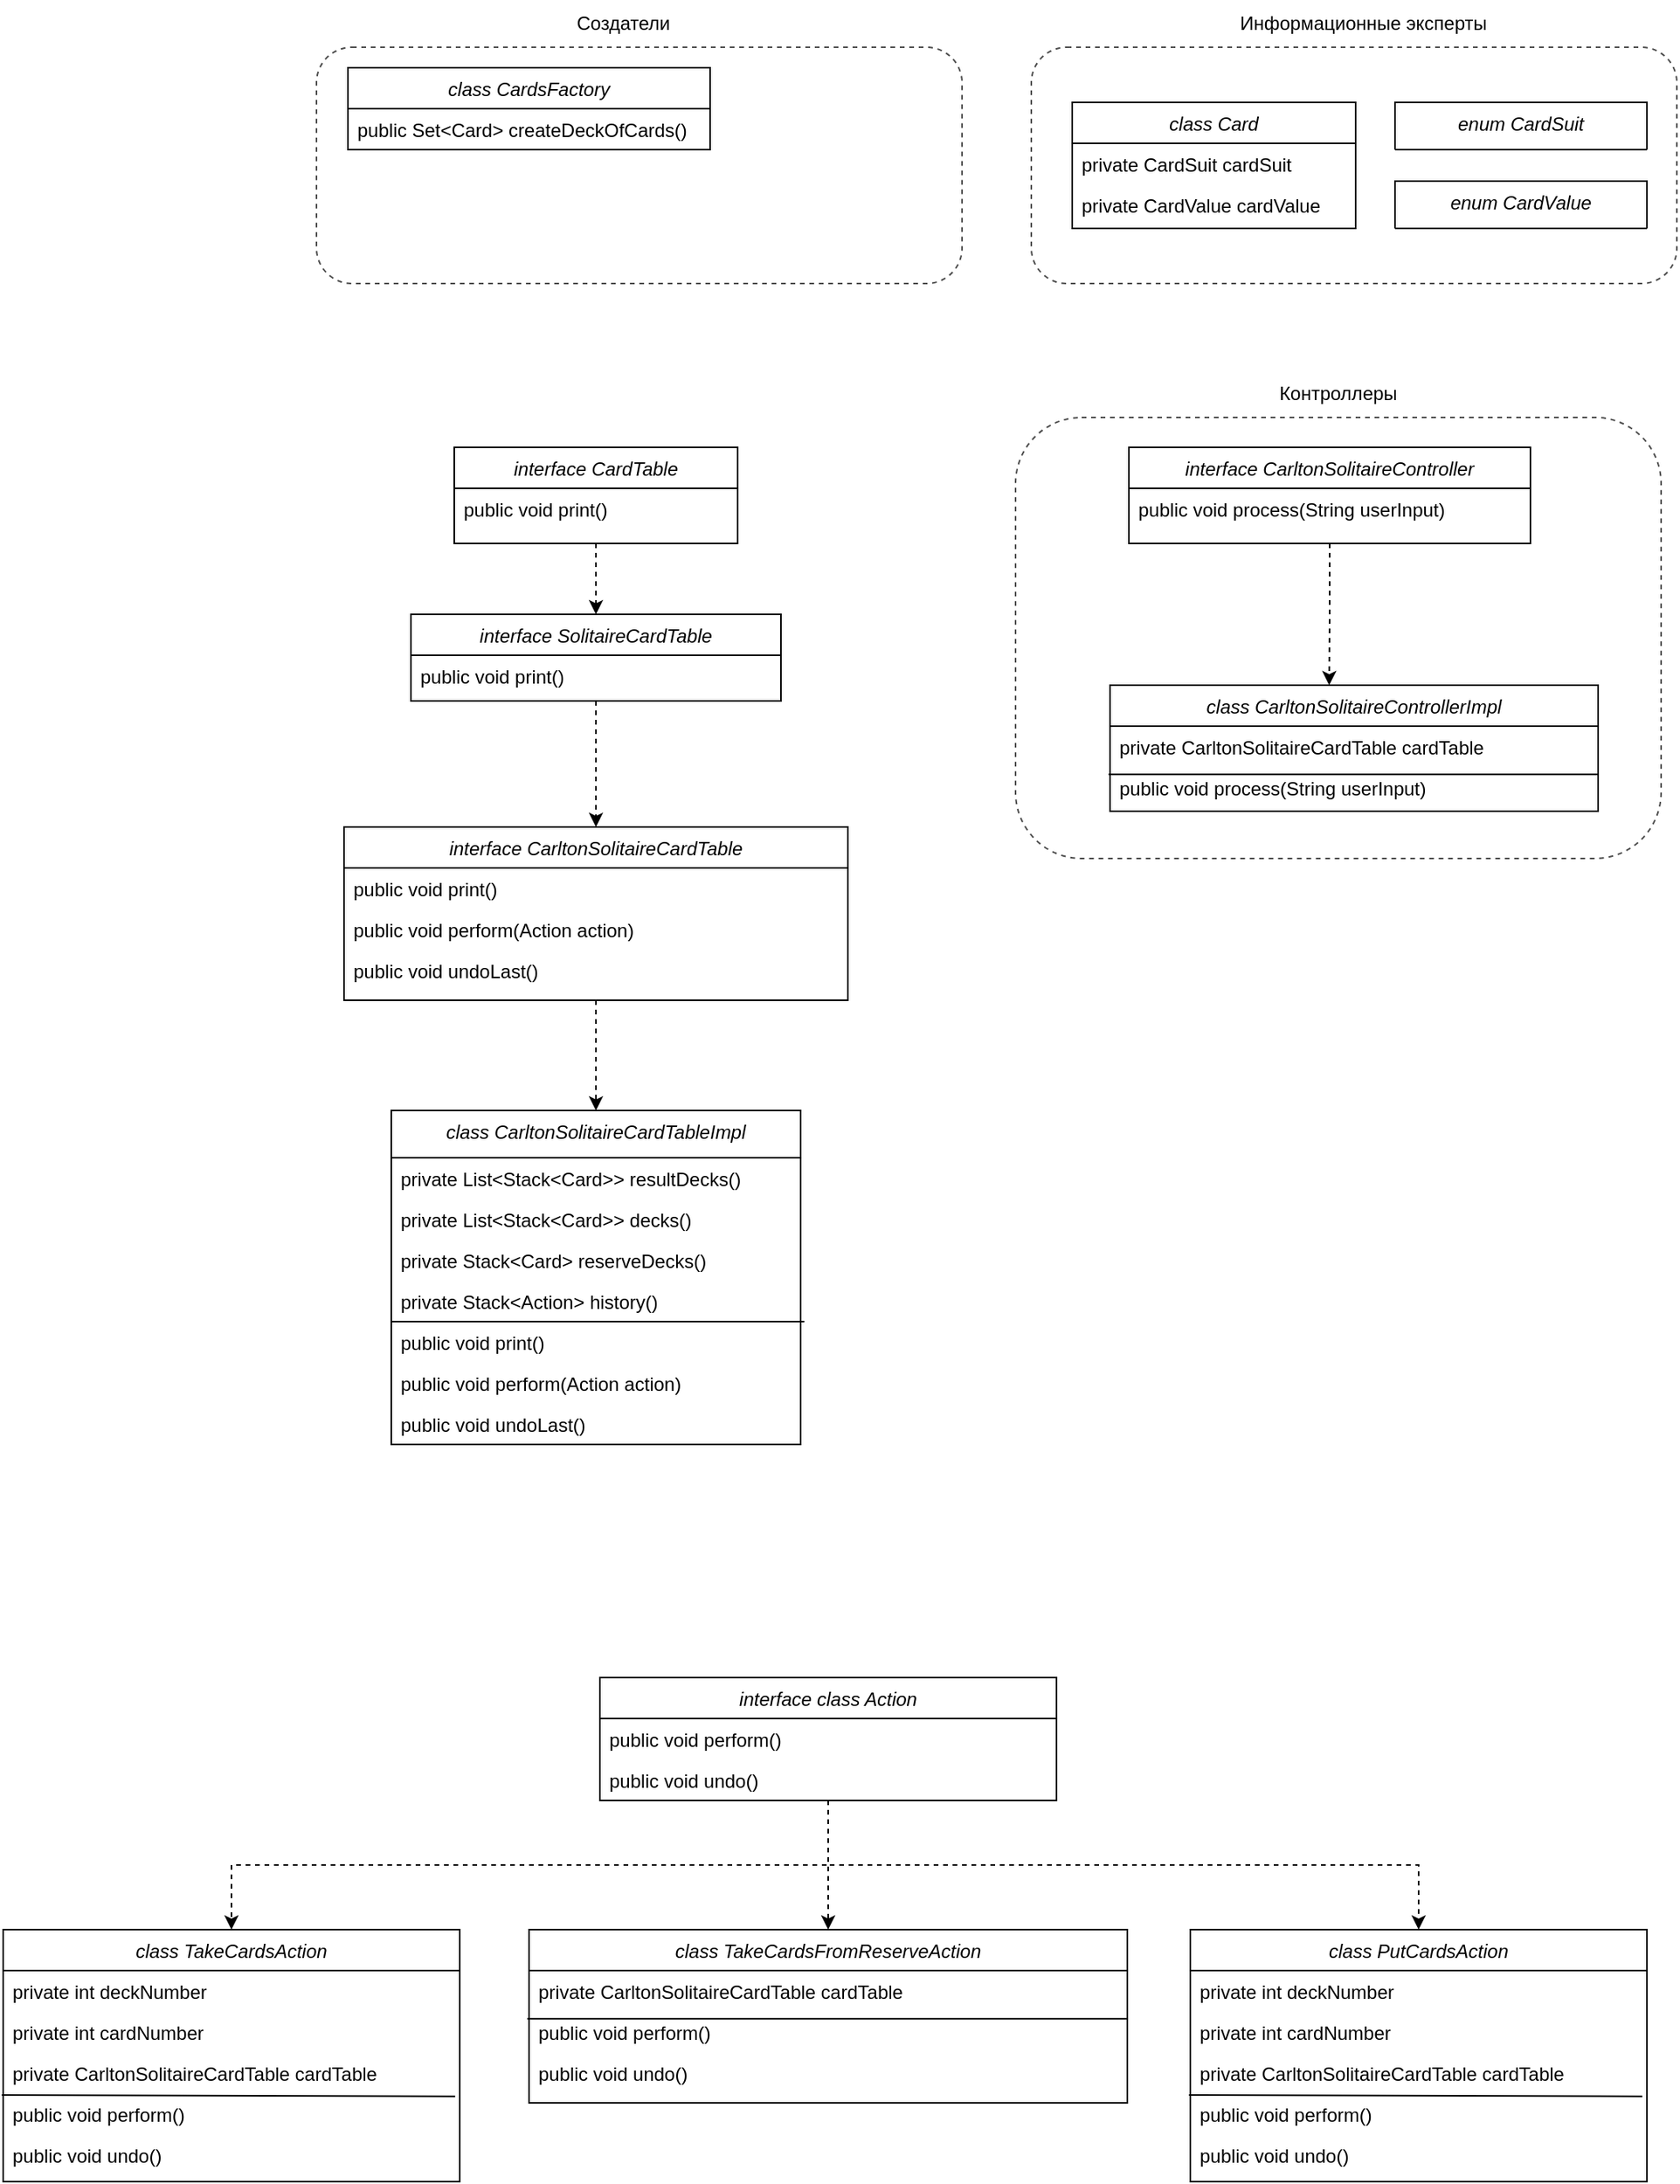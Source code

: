 <mxfile version="18.0.3" type="device"><diagram id="C5RBs43oDa-KdzZeNtuy" name="Page-1"><mxGraphModel dx="2249" dy="761" grid="1" gridSize="10" guides="1" tooltips="1" connect="1" arrows="1" fold="1" page="1" pageScale="1" pageWidth="827" pageHeight="1169" math="0" shadow="0"><root><mxCell id="WIyWlLk6GJQsqaUBKTNV-0"/><mxCell id="WIyWlLk6GJQsqaUBKTNV-1" parent="WIyWlLk6GJQsqaUBKTNV-0"/><mxCell id="zkfFHV4jXpPFQw0GAbJ--0" value="class Card" style="swimlane;fontStyle=2;align=center;verticalAlign=top;childLayout=stackLayout;horizontal=1;startSize=26;horizontalStack=0;resizeParent=1;resizeLast=0;collapsible=1;marginBottom=0;rounded=0;shadow=0;strokeWidth=1;" parent="WIyWlLk6GJQsqaUBKTNV-1" vertex="1"><mxGeometry x="440" y="260" width="180" height="80" as="geometry"><mxRectangle x="230" y="140" width="160" height="26" as="alternateBounds"/></mxGeometry></mxCell><mxCell id="zkfFHV4jXpPFQw0GAbJ--1" value="private CardSuit cardSuit" style="text;align=left;verticalAlign=top;spacingLeft=4;spacingRight=4;overflow=hidden;rotatable=0;points=[[0,0.5],[1,0.5]];portConstraint=eastwest;" parent="zkfFHV4jXpPFQw0GAbJ--0" vertex="1"><mxGeometry y="26" width="180" height="26" as="geometry"/></mxCell><mxCell id="zkfFHV4jXpPFQw0GAbJ--2" value="private CardValue cardValue" style="text;align=left;verticalAlign=top;spacingLeft=4;spacingRight=4;overflow=hidden;rotatable=0;points=[[0,0.5],[1,0.5]];portConstraint=eastwest;rounded=0;shadow=0;html=0;" parent="zkfFHV4jXpPFQw0GAbJ--0" vertex="1"><mxGeometry y="52" width="180" height="26" as="geometry"/></mxCell><mxCell id="oxHZnAVrVutn-E2Pflvw-9" value="enum CardSuit" style="swimlane;fontStyle=2;align=center;verticalAlign=top;childLayout=stackLayout;horizontal=1;startSize=60;horizontalStack=0;resizeParent=1;resizeLast=0;collapsible=1;marginBottom=0;rounded=0;shadow=0;strokeWidth=1;" parent="WIyWlLk6GJQsqaUBKTNV-1" vertex="1"><mxGeometry x="645" y="260" width="160" height="30" as="geometry"><mxRectangle x="230" y="140" width="160" height="26" as="alternateBounds"/></mxGeometry></mxCell><mxCell id="oxHZnAVrVutn-E2Pflvw-21" value="enum CardValue" style="swimlane;fontStyle=2;align=center;verticalAlign=top;childLayout=stackLayout;horizontal=1;startSize=60;horizontalStack=0;resizeParent=1;resizeLast=0;collapsible=1;marginBottom=0;rounded=0;shadow=0;strokeWidth=1;" parent="WIyWlLk6GJQsqaUBKTNV-1" vertex="1"><mxGeometry x="645" y="310" width="160" height="30" as="geometry"><mxRectangle x="230" y="140" width="160" height="26" as="alternateBounds"/></mxGeometry></mxCell><mxCell id="oxHZnAVrVutn-E2Pflvw-24" value="class CardsFactory" style="swimlane;fontStyle=2;align=center;verticalAlign=top;childLayout=stackLayout;horizontal=1;startSize=26;horizontalStack=0;resizeParent=1;resizeLast=0;collapsible=1;marginBottom=0;rounded=0;shadow=0;strokeWidth=1;" parent="WIyWlLk6GJQsqaUBKTNV-1" vertex="1"><mxGeometry x="-20" y="238" width="230" height="52" as="geometry"><mxRectangle x="230" y="140" width="160" height="26" as="alternateBounds"/></mxGeometry></mxCell><mxCell id="oxHZnAVrVutn-E2Pflvw-25" value="public Set&lt;Card&gt; createDeckOfCards()" style="text;align=left;verticalAlign=top;spacingLeft=4;spacingRight=4;overflow=hidden;rotatable=0;points=[[0,0.5],[1,0.5]];portConstraint=eastwest;" parent="oxHZnAVrVutn-E2Pflvw-24" vertex="1"><mxGeometry y="26" width="230" height="26" as="geometry"/></mxCell><mxCell id="oxHZnAVrVutn-E2Pflvw-30" value="" style="rounded=1;whiteSpace=wrap;html=1;fillColor=none;dashed=1;strokeColor=#4D4D4D;" parent="WIyWlLk6GJQsqaUBKTNV-1" vertex="1"><mxGeometry x="414" y="225" width="410" height="150" as="geometry"/></mxCell><mxCell id="oxHZnAVrVutn-E2Pflvw-31" value="Информационные эксперты" style="text;html=1;strokeColor=none;fillColor=none;align=center;verticalAlign=middle;whiteSpace=wrap;rounded=0;" parent="WIyWlLk6GJQsqaUBKTNV-1" vertex="1"><mxGeometry x="500" y="195" width="250" height="30" as="geometry"/></mxCell><mxCell id="oxHZnAVrVutn-E2Pflvw-32" value="" style="rounded=1;whiteSpace=wrap;html=1;fillColor=none;dashed=1;strokeColor=#4D4D4D;" parent="WIyWlLk6GJQsqaUBKTNV-1" vertex="1"><mxGeometry x="-40" y="225" width="410" height="150" as="geometry"/></mxCell><mxCell id="oxHZnAVrVutn-E2Pflvw-33" value="Создатели" style="text;html=1;strokeColor=none;fillColor=none;align=center;verticalAlign=middle;whiteSpace=wrap;rounded=0;" parent="WIyWlLk6GJQsqaUBKTNV-1" vertex="1"><mxGeometry x="30" y="195" width="250" height="30" as="geometry"/></mxCell><mxCell id="oxHZnAVrVutn-E2Pflvw-107" style="edgeStyle=orthogonalEdgeStyle;rounded=0;orthogonalLoop=1;jettySize=auto;html=1;exitX=0.5;exitY=1;exitDx=0;exitDy=0;entryX=0.5;entryY=0;entryDx=0;entryDy=0;dashed=1;" parent="WIyWlLk6GJQsqaUBKTNV-1" source="oxHZnAVrVutn-E2Pflvw-34" target="oxHZnAVrVutn-E2Pflvw-46" edge="1"><mxGeometry relative="1" as="geometry"/></mxCell><mxCell id="oxHZnAVrVutn-E2Pflvw-34" value="interface CardTable" style="swimlane;fontStyle=2;align=center;verticalAlign=top;childLayout=stackLayout;horizontal=1;startSize=26;horizontalStack=0;resizeParent=1;resizeLast=0;collapsible=1;marginBottom=0;rounded=0;shadow=0;strokeWidth=1;" parent="WIyWlLk6GJQsqaUBKTNV-1" vertex="1"><mxGeometry x="47.5" y="479" width="180" height="61" as="geometry"><mxRectangle x="230" y="140" width="160" height="26" as="alternateBounds"/></mxGeometry></mxCell><mxCell id="oxHZnAVrVutn-E2Pflvw-35" value="public void print()" style="text;align=left;verticalAlign=top;spacingLeft=4;spacingRight=4;overflow=hidden;rotatable=0;points=[[0,0.5],[1,0.5]];portConstraint=eastwest;" parent="oxHZnAVrVutn-E2Pflvw-34" vertex="1"><mxGeometry y="26" width="180" height="26" as="geometry"/></mxCell><mxCell id="oxHZnAVrVutn-E2Pflvw-36" value="class CarltonSolitaireCardTableImpl" style="swimlane;fontStyle=2;align=center;verticalAlign=top;childLayout=stackLayout;horizontal=1;startSize=30;horizontalStack=0;resizeParent=1;resizeLast=0;collapsible=1;marginBottom=0;rounded=0;shadow=0;strokeWidth=1;" parent="WIyWlLk6GJQsqaUBKTNV-1" vertex="1"><mxGeometry x="7.5" y="900" width="260" height="212" as="geometry"><mxRectangle x="230" y="140" width="160" height="26" as="alternateBounds"/></mxGeometry></mxCell><mxCell id="oxHZnAVrVutn-E2Pflvw-38" value="private List&lt;Stack&lt;Card&gt;&gt; resultDecks()" style="text;align=left;verticalAlign=top;spacingLeft=4;spacingRight=4;overflow=hidden;rotatable=0;points=[[0,0.5],[1,0.5]];portConstraint=eastwest;" parent="oxHZnAVrVutn-E2Pflvw-36" vertex="1"><mxGeometry y="30" width="260" height="26" as="geometry"/></mxCell><mxCell id="oxHZnAVrVutn-E2Pflvw-45" value="private List&lt;Stack&lt;Card&gt;&gt; decks()" style="text;align=left;verticalAlign=top;spacingLeft=4;spacingRight=4;overflow=hidden;rotatable=0;points=[[0,0.5],[1,0.5]];portConstraint=eastwest;" parent="oxHZnAVrVutn-E2Pflvw-36" vertex="1"><mxGeometry y="56" width="260" height="26" as="geometry"/></mxCell><mxCell id="oxHZnAVrVutn-E2Pflvw-44" value="private Stack&lt;Card&gt; reserveDecks()" style="text;align=left;verticalAlign=top;spacingLeft=4;spacingRight=4;overflow=hidden;rotatable=0;points=[[0,0.5],[1,0.5]];portConstraint=eastwest;" parent="oxHZnAVrVutn-E2Pflvw-36" vertex="1"><mxGeometry y="82" width="260" height="26" as="geometry"/></mxCell><mxCell id="oxHZnAVrVutn-E2Pflvw-58" value="private Stack&lt;Action&gt; history()" style="text;align=left;verticalAlign=top;spacingLeft=4;spacingRight=4;overflow=hidden;rotatable=0;points=[[0,0.5],[1,0.5]];portConstraint=eastwest;" parent="oxHZnAVrVutn-E2Pflvw-36" vertex="1"><mxGeometry y="108" width="260" height="26" as="geometry"/></mxCell><mxCell id="oxHZnAVrVutn-E2Pflvw-40" value="public void print()" style="text;align=left;verticalAlign=top;spacingLeft=4;spacingRight=4;overflow=hidden;rotatable=0;points=[[0,0.5],[1,0.5]];portConstraint=eastwest;strokeColor=none;" parent="oxHZnAVrVutn-E2Pflvw-36" vertex="1"><mxGeometry y="134" width="260" height="26" as="geometry"/></mxCell><mxCell id="oxHZnAVrVutn-E2Pflvw-89" value="" style="endArrow=none;html=1;rounded=0;entryX=1.009;entryY=0.002;entryDx=0;entryDy=0;entryPerimeter=0;" parent="oxHZnAVrVutn-E2Pflvw-36" target="oxHZnAVrVutn-E2Pflvw-40" edge="1"><mxGeometry width="50" height="50" relative="1" as="geometry"><mxPoint y="134" as="sourcePoint"/><mxPoint x="100" y="159" as="targetPoint"/></mxGeometry></mxCell><mxCell id="oxHZnAVrVutn-E2Pflvw-87" value="public void perform(Action action)" style="text;align=left;verticalAlign=top;spacingLeft=4;spacingRight=4;overflow=hidden;rotatable=0;points=[[0,0.5],[1,0.5]];portConstraint=eastwest;" parent="oxHZnAVrVutn-E2Pflvw-36" vertex="1"><mxGeometry y="160" width="260" height="26" as="geometry"/></mxCell><mxCell id="oxHZnAVrVutn-E2Pflvw-88" value="public void undoLast()" style="text;align=left;verticalAlign=top;spacingLeft=4;spacingRight=4;overflow=hidden;rotatable=0;points=[[0,0.5],[1,0.5]];portConstraint=eastwest;" parent="oxHZnAVrVutn-E2Pflvw-36" vertex="1"><mxGeometry y="186" width="260" height="26" as="geometry"/></mxCell><mxCell id="oxHZnAVrVutn-E2Pflvw-108" style="edgeStyle=orthogonalEdgeStyle;rounded=0;orthogonalLoop=1;jettySize=auto;html=1;exitX=0.5;exitY=1;exitDx=0;exitDy=0;entryX=0.5;entryY=0;entryDx=0;entryDy=0;dashed=1;" parent="WIyWlLk6GJQsqaUBKTNV-1" source="oxHZnAVrVutn-E2Pflvw-46" target="oxHZnAVrVutn-E2Pflvw-52" edge="1"><mxGeometry relative="1" as="geometry"/></mxCell><mxCell id="oxHZnAVrVutn-E2Pflvw-46" value="interface SolitaireCardTable" style="swimlane;fontStyle=2;align=center;verticalAlign=top;childLayout=stackLayout;horizontal=1;startSize=26;horizontalStack=0;resizeParent=1;resizeLast=0;collapsible=1;marginBottom=0;rounded=0;shadow=0;strokeWidth=1;" parent="WIyWlLk6GJQsqaUBKTNV-1" vertex="1"><mxGeometry x="20" y="585" width="235" height="55" as="geometry"><mxRectangle x="230" y="140" width="160" height="26" as="alternateBounds"/></mxGeometry></mxCell><mxCell id="oxHZnAVrVutn-E2Pflvw-47" value="public void print()" style="text;align=left;verticalAlign=top;spacingLeft=4;spacingRight=4;overflow=hidden;rotatable=0;points=[[0,0.5],[1,0.5]];portConstraint=eastwest;" parent="oxHZnAVrVutn-E2Pflvw-46" vertex="1"><mxGeometry y="26" width="235" height="26" as="geometry"/></mxCell><mxCell id="oxHZnAVrVutn-E2Pflvw-109" style="edgeStyle=orthogonalEdgeStyle;rounded=0;orthogonalLoop=1;jettySize=auto;html=1;exitX=0.5;exitY=1;exitDx=0;exitDy=0;entryX=0.5;entryY=0;entryDx=0;entryDy=0;dashed=1;" parent="WIyWlLk6GJQsqaUBKTNV-1" source="oxHZnAVrVutn-E2Pflvw-52" target="oxHZnAVrVutn-E2Pflvw-36" edge="1"><mxGeometry relative="1" as="geometry"/></mxCell><mxCell id="oxHZnAVrVutn-E2Pflvw-52" value="interface CarltonSolitaireCardTable" style="swimlane;fontStyle=2;align=center;verticalAlign=top;childLayout=stackLayout;horizontal=1;startSize=26;horizontalStack=0;resizeParent=1;resizeLast=0;collapsible=1;marginBottom=0;rounded=0;shadow=0;strokeWidth=1;" parent="WIyWlLk6GJQsqaUBKTNV-1" vertex="1"><mxGeometry x="-22.5" y="720" width="320" height="110" as="geometry"><mxRectangle x="230" y="140" width="160" height="26" as="alternateBounds"/></mxGeometry></mxCell><mxCell id="oxHZnAVrVutn-E2Pflvw-53" value="public void print()" style="text;align=left;verticalAlign=top;spacingLeft=4;spacingRight=4;overflow=hidden;rotatable=0;points=[[0,0.5],[1,0.5]];portConstraint=eastwest;" parent="oxHZnAVrVutn-E2Pflvw-52" vertex="1"><mxGeometry y="26" width="320" height="26" as="geometry"/></mxCell><mxCell id="oxHZnAVrVutn-E2Pflvw-55" value="public void perform(Action action)" style="text;align=left;verticalAlign=top;spacingLeft=4;spacingRight=4;overflow=hidden;rotatable=0;points=[[0,0.5],[1,0.5]];portConstraint=eastwest;" parent="oxHZnAVrVutn-E2Pflvw-52" vertex="1"><mxGeometry y="52" width="320" height="26" as="geometry"/></mxCell><mxCell id="oxHZnAVrVutn-E2Pflvw-86" value="public void undoLast()" style="text;align=left;verticalAlign=top;spacingLeft=4;spacingRight=4;overflow=hidden;rotatable=0;points=[[0,0.5],[1,0.5]];portConstraint=eastwest;" parent="oxHZnAVrVutn-E2Pflvw-52" vertex="1"><mxGeometry y="78" width="320" height="26" as="geometry"/></mxCell><mxCell id="oxHZnAVrVutn-E2Pflvw-103" style="edgeStyle=orthogonalEdgeStyle;rounded=0;orthogonalLoop=1;jettySize=auto;html=1;exitX=0.5;exitY=1;exitDx=0;exitDy=0;entryX=0.5;entryY=0;entryDx=0;entryDy=0;dashed=1;" parent="WIyWlLk6GJQsqaUBKTNV-1" source="oxHZnAVrVutn-E2Pflvw-59" target="oxHZnAVrVutn-E2Pflvw-75" edge="1"><mxGeometry relative="1" as="geometry"/></mxCell><mxCell id="oxHZnAVrVutn-E2Pflvw-104" style="edgeStyle=orthogonalEdgeStyle;rounded=0;orthogonalLoop=1;jettySize=auto;html=1;exitX=0.5;exitY=1;exitDx=0;exitDy=0;entryX=0.5;entryY=0;entryDx=0;entryDy=0;dashed=1;" parent="WIyWlLk6GJQsqaUBKTNV-1" source="oxHZnAVrVutn-E2Pflvw-59" target="oxHZnAVrVutn-E2Pflvw-67" edge="1"><mxGeometry relative="1" as="geometry"/></mxCell><mxCell id="oxHZnAVrVutn-E2Pflvw-105" style="edgeStyle=orthogonalEdgeStyle;rounded=0;orthogonalLoop=1;jettySize=auto;html=1;exitX=0.5;exitY=1;exitDx=0;exitDy=0;entryX=0.5;entryY=0;entryDx=0;entryDy=0;dashed=1;" parent="WIyWlLk6GJQsqaUBKTNV-1" source="oxHZnAVrVutn-E2Pflvw-59" target="oxHZnAVrVutn-E2Pflvw-96" edge="1"><mxGeometry relative="1" as="geometry"/></mxCell><mxCell id="oxHZnAVrVutn-E2Pflvw-59" value="interface class Action" style="swimlane;fontStyle=2;align=center;verticalAlign=top;childLayout=stackLayout;horizontal=1;startSize=26;horizontalStack=0;resizeParent=1;resizeLast=0;collapsible=1;marginBottom=0;rounded=0;shadow=0;strokeWidth=1;" parent="WIyWlLk6GJQsqaUBKTNV-1" vertex="1"><mxGeometry x="140" y="1260" width="290" height="78" as="geometry"><mxRectangle x="230" y="140" width="160" height="26" as="alternateBounds"/></mxGeometry></mxCell><mxCell id="oxHZnAVrVutn-E2Pflvw-63" value="public void perform()" style="text;align=left;verticalAlign=top;spacingLeft=4;spacingRight=4;overflow=hidden;rotatable=0;points=[[0,0.5],[1,0.5]];portConstraint=eastwest;" parent="oxHZnAVrVutn-E2Pflvw-59" vertex="1"><mxGeometry y="26" width="290" height="26" as="geometry"/></mxCell><mxCell id="oxHZnAVrVutn-E2Pflvw-65" value="public void undo()" style="text;align=left;verticalAlign=top;spacingLeft=4;spacingRight=4;overflow=hidden;rotatable=0;points=[[0,0.5],[1,0.5]];portConstraint=eastwest;" parent="oxHZnAVrVutn-E2Pflvw-59" vertex="1"><mxGeometry y="52" width="290" height="26" as="geometry"/></mxCell><mxCell id="oxHZnAVrVutn-E2Pflvw-67" value="class TakeCardsAction" style="swimlane;fontStyle=2;align=center;verticalAlign=top;childLayout=stackLayout;horizontal=1;startSize=26;horizontalStack=0;resizeParent=1;resizeLast=0;collapsible=1;marginBottom=0;rounded=0;shadow=0;strokeWidth=1;" parent="WIyWlLk6GJQsqaUBKTNV-1" vertex="1"><mxGeometry x="-239" y="1420" width="290" height="160" as="geometry"><mxRectangle x="230" y="140" width="160" height="26" as="alternateBounds"/></mxGeometry></mxCell><mxCell id="oxHZnAVrVutn-E2Pflvw-90" value="private int deckNumber" style="text;align=left;verticalAlign=top;spacingLeft=4;spacingRight=4;overflow=hidden;rotatable=0;points=[[0,0.5],[1,0.5]];portConstraint=eastwest;" parent="oxHZnAVrVutn-E2Pflvw-67" vertex="1"><mxGeometry y="26" width="290" height="26" as="geometry"/></mxCell><mxCell id="oxHZnAVrVutn-E2Pflvw-91" value="private int cardNumber" style="text;align=left;verticalAlign=top;spacingLeft=4;spacingRight=4;overflow=hidden;rotatable=0;points=[[0,0.5],[1,0.5]];portConstraint=eastwest;" parent="oxHZnAVrVutn-E2Pflvw-67" vertex="1"><mxGeometry y="52" width="290" height="26" as="geometry"/></mxCell><mxCell id="oxHZnAVrVutn-E2Pflvw-68" value="private CarltonSolitaireCardTable cardTable" style="text;align=left;verticalAlign=top;spacingLeft=4;spacingRight=4;overflow=hidden;rotatable=0;points=[[0,0.5],[1,0.5]];portConstraint=eastwest;" parent="oxHZnAVrVutn-E2Pflvw-67" vertex="1"><mxGeometry y="78" width="290" height="26" as="geometry"/></mxCell><mxCell id="oxHZnAVrVutn-E2Pflvw-92" value="" style="endArrow=none;html=1;rounded=0;entryX=0.99;entryY=1.07;entryDx=0;entryDy=0;entryPerimeter=0;exitX=-0.003;exitY=0.04;exitDx=0;exitDy=0;exitPerimeter=0;" parent="oxHZnAVrVutn-E2Pflvw-67" source="oxHZnAVrVutn-E2Pflvw-69" target="oxHZnAVrVutn-E2Pflvw-68" edge="1"><mxGeometry width="50" height="50" relative="1" as="geometry"><mxPoint x="-10" y="100" as="sourcePoint"/><mxPoint x="110" y="100" as="targetPoint"/></mxGeometry></mxCell><mxCell id="oxHZnAVrVutn-E2Pflvw-69" value="public void perform()" style="text;align=left;verticalAlign=top;spacingLeft=4;spacingRight=4;overflow=hidden;rotatable=0;points=[[0,0.5],[1,0.5]];portConstraint=eastwest;" parent="oxHZnAVrVutn-E2Pflvw-67" vertex="1"><mxGeometry y="104" width="290" height="26" as="geometry"/></mxCell><mxCell id="oxHZnAVrVutn-E2Pflvw-70" value="public void undo()" style="text;align=left;verticalAlign=top;spacingLeft=4;spacingRight=4;overflow=hidden;rotatable=0;points=[[0,0.5],[1,0.5]];portConstraint=eastwest;" parent="oxHZnAVrVutn-E2Pflvw-67" vertex="1"><mxGeometry y="130" width="290" height="26" as="geometry"/></mxCell><mxCell id="oxHZnAVrVutn-E2Pflvw-75" value="class TakeCardsFromReserveAction" style="swimlane;fontStyle=2;align=center;verticalAlign=top;childLayout=stackLayout;horizontal=1;startSize=26;horizontalStack=0;resizeParent=1;resizeLast=0;collapsible=1;marginBottom=0;rounded=0;shadow=0;strokeWidth=1;" parent="WIyWlLk6GJQsqaUBKTNV-1" vertex="1"><mxGeometry x="95" y="1420" width="380" height="110" as="geometry"><mxRectangle x="230" y="140" width="160" height="26" as="alternateBounds"/></mxGeometry></mxCell><mxCell id="oxHZnAVrVutn-E2Pflvw-76" value="private CarltonSolitaireCardTable cardTable" style="text;align=left;verticalAlign=top;spacingLeft=4;spacingRight=4;overflow=hidden;rotatable=0;points=[[0,0.5],[1,0.5]];portConstraint=eastwest;" parent="oxHZnAVrVutn-E2Pflvw-75" vertex="1"><mxGeometry y="26" width="380" height="26" as="geometry"/></mxCell><mxCell id="oxHZnAVrVutn-E2Pflvw-94" value="" style="endArrow=none;html=1;rounded=0;entryX=1;entryY=1.177;entryDx=0;entryDy=0;entryPerimeter=0;exitX=-0.003;exitY=0.177;exitDx=0;exitDy=0;exitPerimeter=0;" parent="oxHZnAVrVutn-E2Pflvw-75" source="oxHZnAVrVutn-E2Pflvw-77" target="oxHZnAVrVutn-E2Pflvw-76" edge="1"><mxGeometry width="50" height="50" relative="1" as="geometry"><mxPoint x="15" y="100" as="sourcePoint"/><mxPoint x="65" y="50" as="targetPoint"/></mxGeometry></mxCell><mxCell id="oxHZnAVrVutn-E2Pflvw-77" value="public void perform()" style="text;align=left;verticalAlign=top;spacingLeft=4;spacingRight=4;overflow=hidden;rotatable=0;points=[[0,0.5],[1,0.5]];portConstraint=eastwest;" parent="oxHZnAVrVutn-E2Pflvw-75" vertex="1"><mxGeometry y="52" width="380" height="26" as="geometry"/></mxCell><mxCell id="oxHZnAVrVutn-E2Pflvw-78" value="public void undo()" style="text;align=left;verticalAlign=top;spacingLeft=4;spacingRight=4;overflow=hidden;rotatable=0;points=[[0,0.5],[1,0.5]];portConstraint=eastwest;" parent="oxHZnAVrVutn-E2Pflvw-75" vertex="1"><mxGeometry y="78" width="380" height="26" as="geometry"/></mxCell><mxCell id="oxHZnAVrVutn-E2Pflvw-96" value="class PutCardsAction" style="swimlane;fontStyle=2;align=center;verticalAlign=top;childLayout=stackLayout;horizontal=1;startSize=26;horizontalStack=0;resizeParent=1;resizeLast=0;collapsible=1;marginBottom=0;rounded=0;shadow=0;strokeWidth=1;" parent="WIyWlLk6GJQsqaUBKTNV-1" vertex="1"><mxGeometry x="515" y="1420" width="290" height="160" as="geometry"><mxRectangle x="230" y="140" width="160" height="26" as="alternateBounds"/></mxGeometry></mxCell><mxCell id="oxHZnAVrVutn-E2Pflvw-97" value="private int deckNumber" style="text;align=left;verticalAlign=top;spacingLeft=4;spacingRight=4;overflow=hidden;rotatable=0;points=[[0,0.5],[1,0.5]];portConstraint=eastwest;" parent="oxHZnAVrVutn-E2Pflvw-96" vertex="1"><mxGeometry y="26" width="290" height="26" as="geometry"/></mxCell><mxCell id="oxHZnAVrVutn-E2Pflvw-98" value="private int cardNumber" style="text;align=left;verticalAlign=top;spacingLeft=4;spacingRight=4;overflow=hidden;rotatable=0;points=[[0,0.5],[1,0.5]];portConstraint=eastwest;" parent="oxHZnAVrVutn-E2Pflvw-96" vertex="1"><mxGeometry y="52" width="290" height="26" as="geometry"/></mxCell><mxCell id="oxHZnAVrVutn-E2Pflvw-99" value="private CarltonSolitaireCardTable cardTable" style="text;align=left;verticalAlign=top;spacingLeft=4;spacingRight=4;overflow=hidden;rotatable=0;points=[[0,0.5],[1,0.5]];portConstraint=eastwest;" parent="oxHZnAVrVutn-E2Pflvw-96" vertex="1"><mxGeometry y="78" width="290" height="26" as="geometry"/></mxCell><mxCell id="oxHZnAVrVutn-E2Pflvw-100" value="" style="endArrow=none;html=1;rounded=0;entryX=0.99;entryY=1.07;entryDx=0;entryDy=0;entryPerimeter=0;exitX=-0.003;exitY=0.04;exitDx=0;exitDy=0;exitPerimeter=0;" parent="oxHZnAVrVutn-E2Pflvw-96" source="oxHZnAVrVutn-E2Pflvw-101" target="oxHZnAVrVutn-E2Pflvw-99" edge="1"><mxGeometry width="50" height="50" relative="1" as="geometry"><mxPoint x="-10" y="100" as="sourcePoint"/><mxPoint x="110" y="100" as="targetPoint"/></mxGeometry></mxCell><mxCell id="oxHZnAVrVutn-E2Pflvw-101" value="public void perform()" style="text;align=left;verticalAlign=top;spacingLeft=4;spacingRight=4;overflow=hidden;rotatable=0;points=[[0,0.5],[1,0.5]];portConstraint=eastwest;" parent="oxHZnAVrVutn-E2Pflvw-96" vertex="1"><mxGeometry y="104" width="290" height="26" as="geometry"/></mxCell><mxCell id="oxHZnAVrVutn-E2Pflvw-102" value="public void undo()" style="text;align=left;verticalAlign=top;spacingLeft=4;spacingRight=4;overflow=hidden;rotatable=0;points=[[0,0.5],[1,0.5]];portConstraint=eastwest;" parent="oxHZnAVrVutn-E2Pflvw-96" vertex="1"><mxGeometry y="130" width="290" height="26" as="geometry"/></mxCell><mxCell id="oxHZnAVrVutn-E2Pflvw-112" value="" style="rounded=1;whiteSpace=wrap;html=1;fillColor=none;dashed=1;strokeColor=#4D4D4D;" parent="WIyWlLk6GJQsqaUBKTNV-1" vertex="1"><mxGeometry x="404" y="460" width="410" height="280" as="geometry"/></mxCell><mxCell id="oxHZnAVrVutn-E2Pflvw-113" value="Контроллеры" style="text;html=1;strokeColor=none;fillColor=none;align=center;verticalAlign=middle;whiteSpace=wrap;rounded=0;" parent="WIyWlLk6GJQsqaUBKTNV-1" vertex="1"><mxGeometry x="484" y="430" width="250" height="30" as="geometry"/></mxCell><mxCell id="oxHZnAVrVutn-E2Pflvw-115" value="class CarltonSolitaireControllerImpl" style="swimlane;fontStyle=2;align=center;verticalAlign=top;childLayout=stackLayout;horizontal=1;startSize=26;horizontalStack=0;resizeParent=1;resizeLast=0;collapsible=1;marginBottom=0;rounded=0;shadow=0;strokeWidth=1;" parent="WIyWlLk6GJQsqaUBKTNV-1" vertex="1"><mxGeometry x="464" y="630" width="310" height="80" as="geometry"><mxRectangle x="230" y="140" width="160" height="26" as="alternateBounds"/></mxGeometry></mxCell><mxCell id="oxHZnAVrVutn-E2Pflvw-116" value="private CarltonSolitaireCardTable cardTable" style="text;align=left;verticalAlign=top;spacingLeft=4;spacingRight=4;overflow=hidden;rotatable=0;points=[[0,0.5],[1,0.5]];portConstraint=eastwest;" parent="oxHZnAVrVutn-E2Pflvw-115" vertex="1"><mxGeometry y="26" width="310" height="26" as="geometry"/></mxCell><mxCell id="oxHZnAVrVutn-E2Pflvw-117" value="" style="endArrow=none;html=1;rounded=0;entryX=1;entryY=1.177;entryDx=0;entryDy=0;entryPerimeter=0;exitX=-0.003;exitY=0.177;exitDx=0;exitDy=0;exitPerimeter=0;" parent="oxHZnAVrVutn-E2Pflvw-115" source="oxHZnAVrVutn-E2Pflvw-118" target="oxHZnAVrVutn-E2Pflvw-116" edge="1"><mxGeometry width="50" height="50" relative="1" as="geometry"><mxPoint x="15" y="100" as="sourcePoint"/><mxPoint x="65" y="50" as="targetPoint"/></mxGeometry></mxCell><mxCell id="oxHZnAVrVutn-E2Pflvw-118" value="public void process(String userInput)" style="text;align=left;verticalAlign=top;spacingLeft=4;spacingRight=4;overflow=hidden;rotatable=0;points=[[0,0.5],[1,0.5]];portConstraint=eastwest;" parent="oxHZnAVrVutn-E2Pflvw-115" vertex="1"><mxGeometry y="52" width="310" height="26" as="geometry"/></mxCell><mxCell id="oxHZnAVrVutn-E2Pflvw-124" style="edgeStyle=orthogonalEdgeStyle;rounded=0;orthogonalLoop=1;jettySize=auto;html=1;exitX=0.5;exitY=1;exitDx=0;exitDy=0;entryX=0.449;entryY=0;entryDx=0;entryDy=0;entryPerimeter=0;dashed=1;" parent="WIyWlLk6GJQsqaUBKTNV-1" source="oxHZnAVrVutn-E2Pflvw-120" target="oxHZnAVrVutn-E2Pflvw-115" edge="1"><mxGeometry relative="1" as="geometry"/></mxCell><mxCell id="oxHZnAVrVutn-E2Pflvw-120" value="interface CarltonSolitaireController" style="swimlane;fontStyle=2;align=center;verticalAlign=top;childLayout=stackLayout;horizontal=1;startSize=26;horizontalStack=0;resizeParent=1;resizeLast=0;collapsible=1;marginBottom=0;rounded=0;shadow=0;strokeWidth=1;" parent="WIyWlLk6GJQsqaUBKTNV-1" vertex="1"><mxGeometry x="476" y="479" width="255" height="61" as="geometry"><mxRectangle x="230" y="140" width="160" height="26" as="alternateBounds"/></mxGeometry></mxCell><mxCell id="oxHZnAVrVutn-E2Pflvw-121" value="public void process(String userInput)" style="text;align=left;verticalAlign=top;spacingLeft=4;spacingRight=4;overflow=hidden;rotatable=0;points=[[0,0.5],[1,0.5]];portConstraint=eastwest;" parent="oxHZnAVrVutn-E2Pflvw-120" vertex="1"><mxGeometry y="26" width="255" height="26" as="geometry"/></mxCell></root></mxGraphModel></diagram></mxfile>